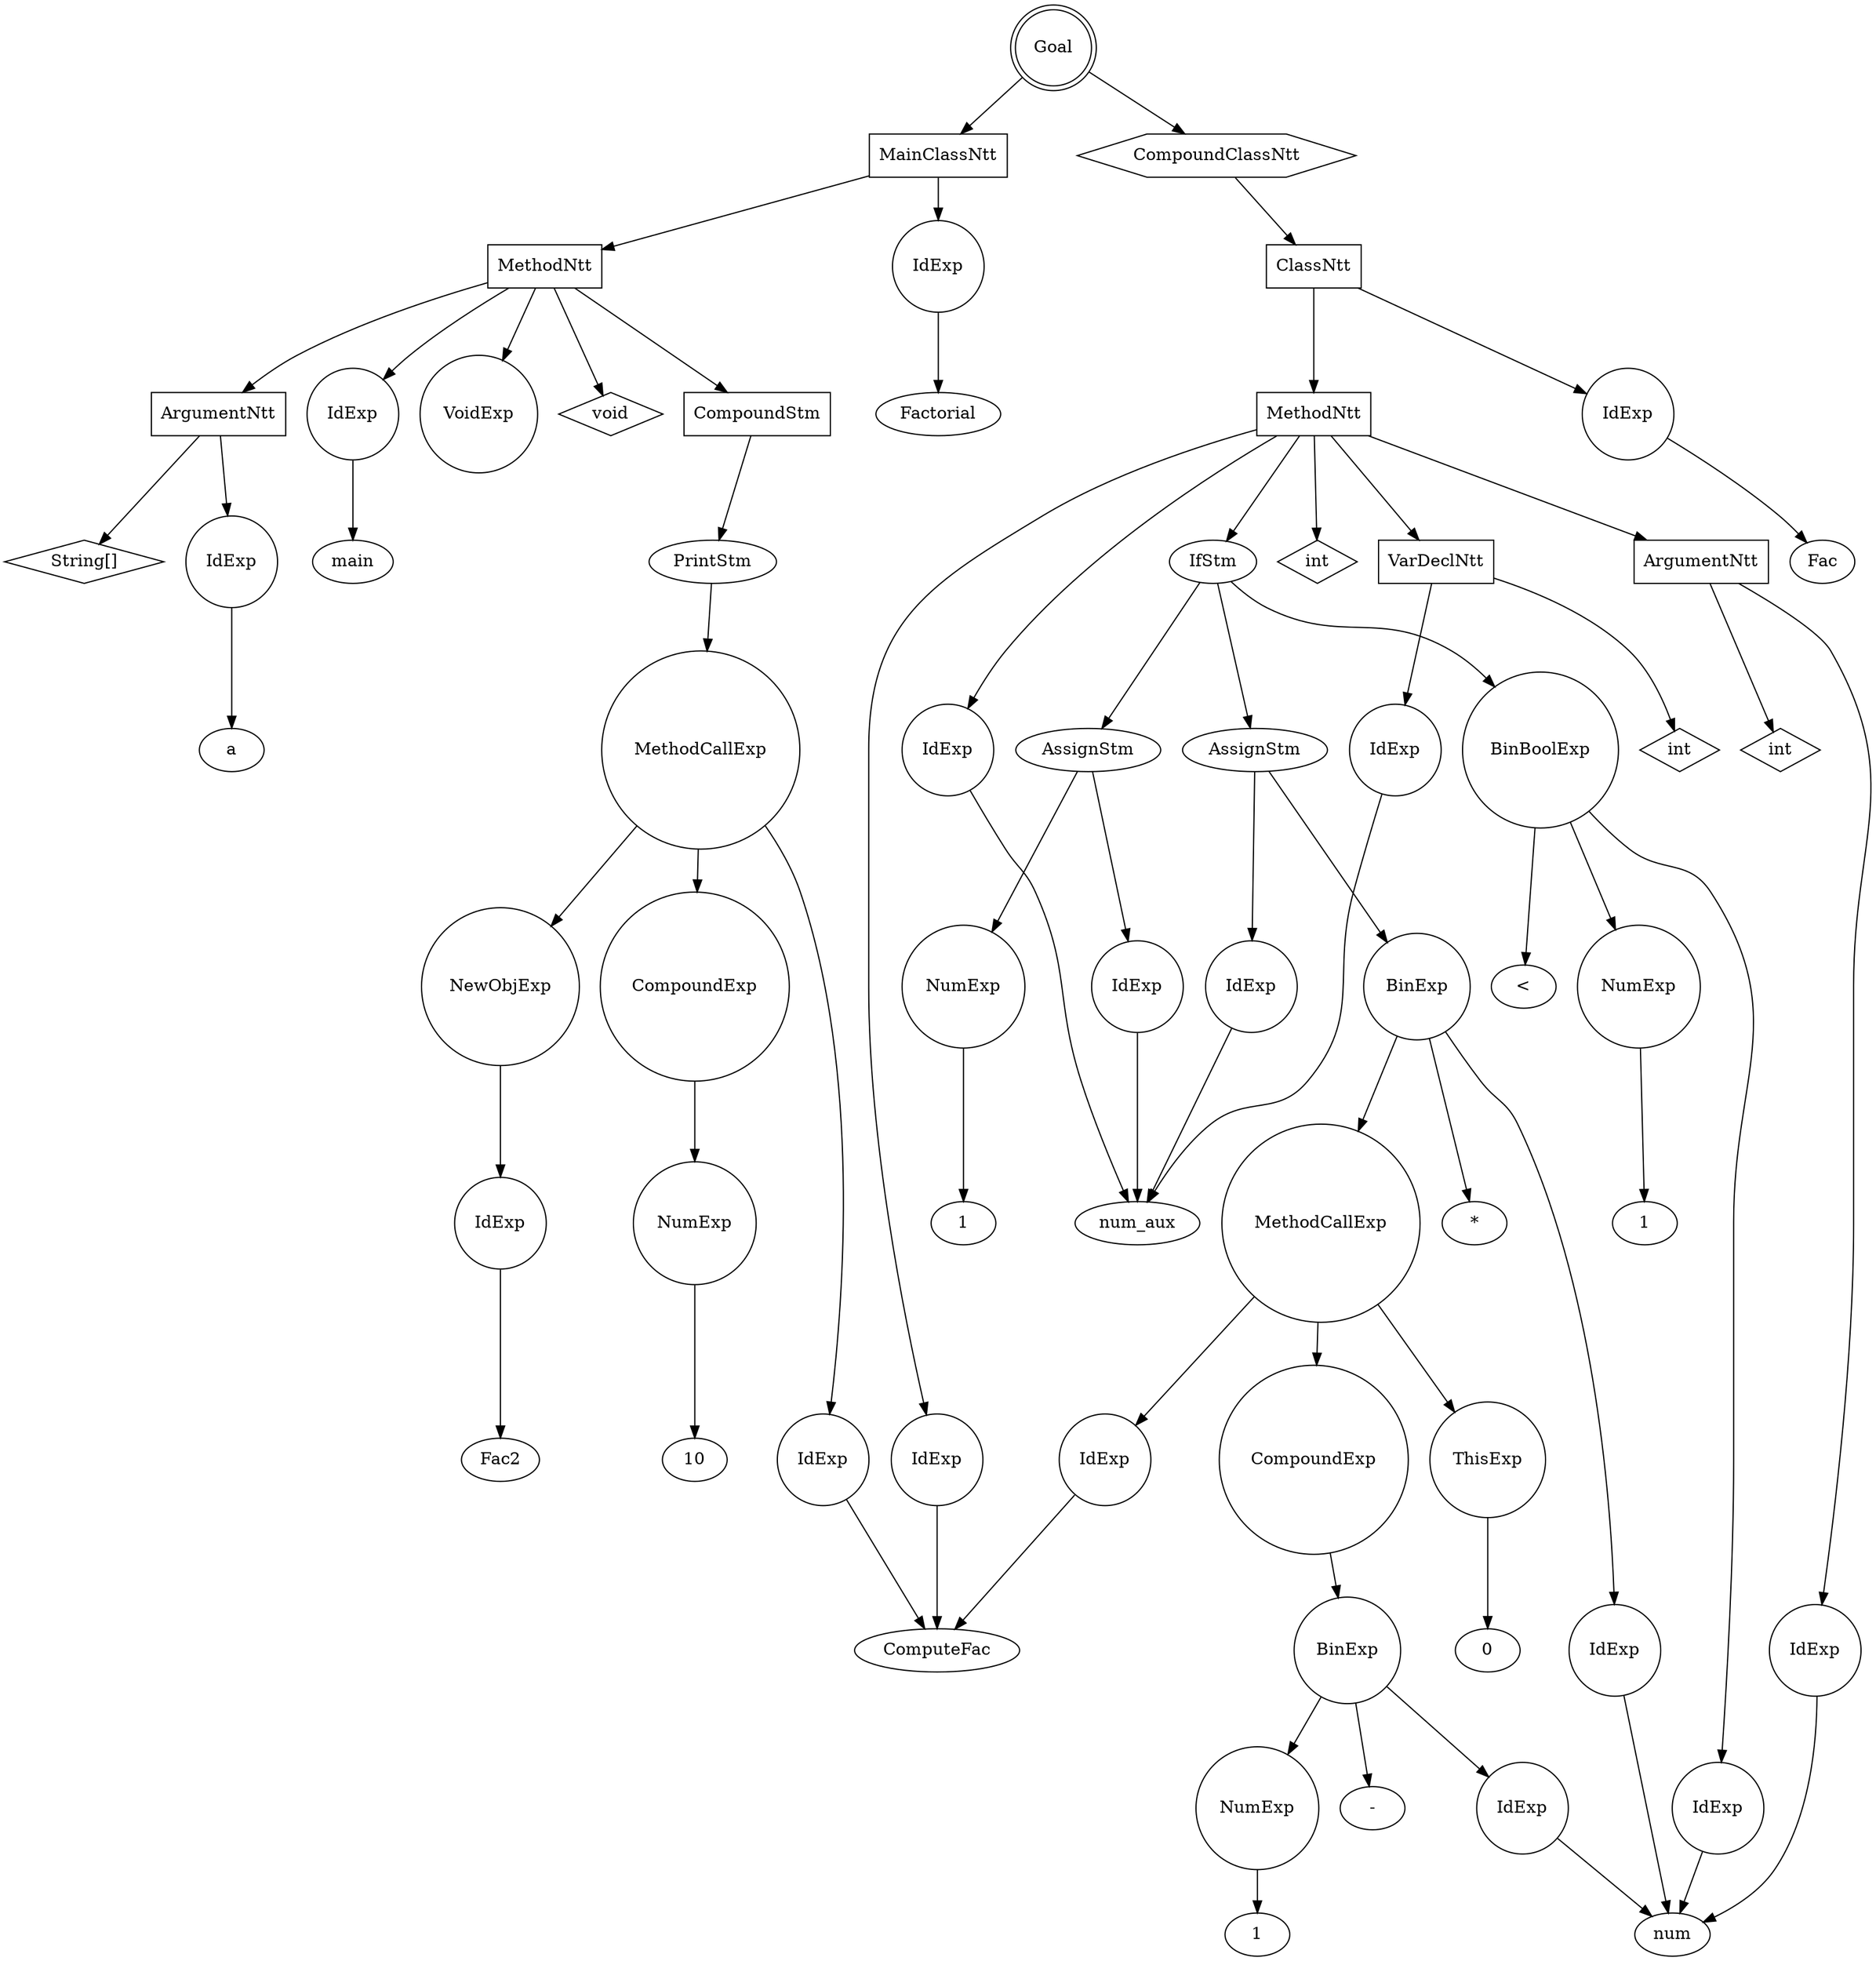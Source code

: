 digraph my_graph {
-1261432640;
-1261432640[label = "Goal", shape = "doublecircle"];
-1261432640->-1261435184;
-1261435184[label = "MainClassNtt", shape = "box"];
-1261435184->-1261434176
-1261434176[label = "IdExp", shape = "circle"];
-1261434176->-1259338288;
-1259338288[label = "Factorial"];
-1261435184->-1250949040;
-1250949040[label = "MethodNtt", shape = "box"];
-1250949040->-1261435232;
-1261435232[label = "void", shape = "diamond" ];
-1250949040->-1261435280
-1261435280[label = "IdExp", shape = "circle"];
-1261435280->-1259338672;
-1259338672[label = "main"];
-1250949040->-1261435424;
-1261435424[label = "ArgumentNtt", shape = "box"];
-1261435424->-1261435376;
-1261435376[label = "String[]", shape = "diamond" ];
-1261435424->-1261434368
-1261434368[label = "IdExp", shape = "circle"];
-1261434368->-1259338448;
-1259338448[label = "a"];
-1250949040->-1261435136;
-1261435136[label = "CompoundStm", shape = "polygon"];
-1261435136->-1259338640;
-1259338640[label = "PrintStm", shape = "ellipse"];
-1259338640->-1261435040
-1261435040[label = "MethodCallExp", shape = "circle"];
-1261435040->-1261434608
-1261434608[label = "NewObjExp", shape = "circle"];
-1261434608->-1261434512
-1261434512[label = "IdExp", shape = "circle"];
-1261434512->-1259338512;
-1259338512[label = "Fac2"];
-1261435040->-1261434752
-1261434752[label = "IdExp", shape = "circle"];
-1261434752->-1259338576;
-1259338576[label = "ComputeFac"];
-1261435040->-1261434944;
-1261434944[label = "CompoundExp", shape = "circle"];
-1261434944->-1261434848
-1261434848[label = "NumExp", shape = "circle"];
-1261434848->-1261434847;
-1261434847[label = "10"];
-1250949040->-1259338736
-1259338736[label = "VoidExp", shape = "circle"];
-1261432640->-1261432592;
-1261432592[label = "CompoundClassNtt", shape = "hexagon"];
-1261432592->-1261432544;
-1261432544[label = "ClassNtt", shape = "box"];
-1261432544->-1261435712
-1261435712[label = "IdExp", shape = "circle"];
-1261435712->-1259338768;
-1259338768[label = "Fac"];
-1261432544->-1250949360;
-1250949360[label = "MethodNtt", shape = "box"];
-1250949360->-1261435808;
-1261435808[label = "int", shape = "diamond" ];
-1250949360->-1261435904
-1261435904[label = "IdExp", shape = "circle"];
-1261435904->-1259338576;
-1259338576[label = "ComputeFac"];
-1250949360->-1261436192;
-1261436192[label = "ArgumentNtt", shape = "box"];
-1261436192->-1261436000;
-1261436000[label = "int", shape = "diamond" ];
-1261436192->-1261436096
-1261436096[label = "IdExp", shape = "circle"];
-1261436096->-1259338832;
-1259338832[label = "num"];
-1250949360->-1261436480;
-1261436480[label = "VarDeclNtt", shape = "box"];
-1261436480->-1261436288;
-1261436288[label = "int", shape = "diamond" ];
-1261436480->-1261436384
-1261436384[label = "IdExp", shape = "circle"];
-1261436384->-1259338896;
-1259338896[label = "num_aux"];
-1250949360->-1261432256;
-1261432256[label = "IfStm", shape = "ellipse"];
-1261432256->-1261436816;
-1261436816[label = "BinBoolExp", shape = "circle"];
-1261436816->-1261436624
-1261436624[label = "IdExp", shape = "circle"];
-1261436624->-1259338832;
-1259338832[label = "num"];
-1261436816->-1261436815;
-1261436815[label = "<" ];
-1261436816->-1261436720
-1261436720[label = "NumExp", shape = "circle"];
-1261436720->-1261436719;
-1261436719[label = "1"];
-1261432256->-1261431008;
-1261431008[label = "AssignStm", shape = "ellipse"];
-1261431008->-1261430816
-1261430816[label = "IdExp", shape = "circle"];
-1261430816->-1259338896;
-1259338896[label = "num_aux"];
-1261431008->-1261430912
-1261430912[label = "NumExp", shape = "circle"];
-1261430912->-1261430911;
-1261430911[label = "1"];
-1261432256->-1261432208;
-1261432208[label = "AssignStm", shape = "ellipse"];
-1261432208->-1261431104
-1261431104[label = "IdExp", shape = "circle"];
-1261431104->-1259338896;
-1259338896[label = "num_aux"];
-1261432208->-1261432112;
-1261432112[label = "BinExp", shape = "circle"];
-1261432112->-1261431248
-1261431248[label = "IdExp", shape = "circle"];
-1261431248->-1259338832;
-1259338832[label = "num"];
-1261432112->-1261432111;
-1261432111[label = "*" ];
-1261432112->-1261432016
-1261432016[label = "MethodCallExp", shape = "circle"];
-1261432016->-1261431344
-1261431344[label = "ThisExp", shape = "circle"];
-1261431344->-1261431343;
-1261431343[label = "0"];
-1261432016->-1261431488
-1261431488[label = "IdExp", shape = "circle"];
-1261431488->-1259338576;
-1259338576[label = "ComputeFac"];
-1261432016->-1261431920;
-1261431920[label = "CompoundExp", shape = "circle"];
-1261431920->-1261431824;
-1261431824[label = "BinExp", shape = "circle"];
-1261431824->-1261431632
-1261431632[label = "IdExp", shape = "circle"];
-1261431632->-1259338832;
-1259338832[label = "num"];
-1261431824->-1261431823;
-1261431823[label = "-" ];
-1261431824->-1261431728
-1261431728[label = "NumExp", shape = "circle"];
-1261431728->-1261431727;
-1261431727[label = "1"];
-1250949360->-1261432400
-1261432400[label = "IdExp", shape = "circle"];
-1261432400->-1259338896;
-1259338896[label = "num_aux"];

}